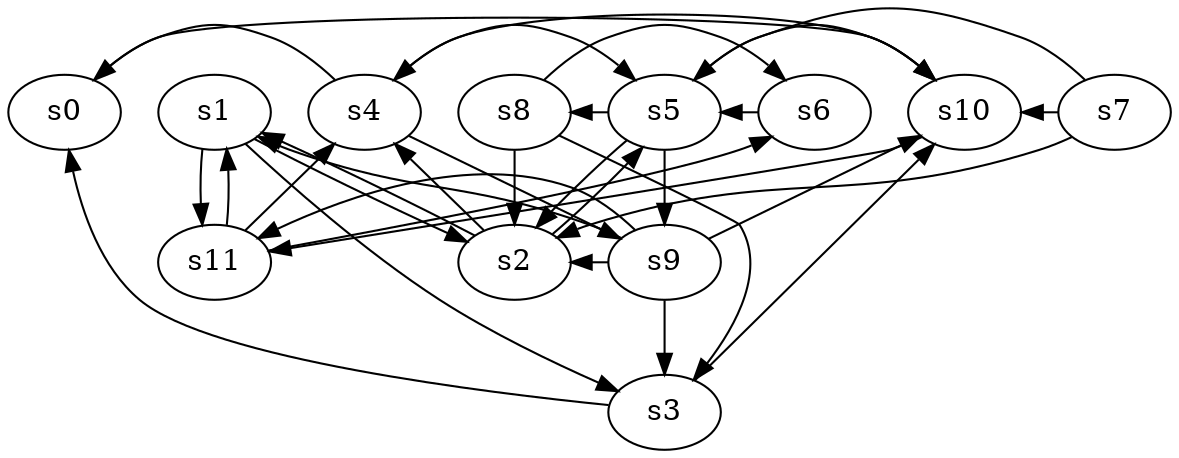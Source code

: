 digraph game_0877_complex_12 {
    s0 [name="s0", player=1];
    s1 [name="s1", player=0, target=1];
    s2 [name="s2", player=0, target=1];
    s3 [name="s3", player=0, target=1];
    s4 [name="s4", player=1];
    s5 [name="s5", player=0];
    s6 [name="s6", player=1, target=1];
    s7 [name="s7", player=1, target=1];
    s8 [name="s8", player=0];
    s9 [name="s9", player=1];
    s10 [name="s10", player=0, target=1];
    s11 [name="s11", player=0];

    s0 -> s10 [constraint="time % 2 == 1"];
    s1 -> s2 [constraint="time % 4 == 0 && time % 5 == 4"];
    s1 -> s3 [constraint="time % 5 == 1 || time % 3 == 2"];
    s1 -> s11;
    s2 -> s1 [constraint="time == 0 || time == 11 || time == 12"];
    s2 -> s4 [constraint="time % 2 == 0"];
    s2 -> s5 [constraint="time % 2 == 0 && time % 4 == 2"];
    s3 -> s0 [constraint="time % 3 == 2 && time % 5 == 2"];
    s3 -> s10 [constraint="time % 3 == 1 && time % 3 == 1"];
    s4 -> s0 [constraint="!(time % 6 == 4)"];
    s4 -> s5 [constraint="!(time % 3 == 2)"];
    s4 -> s9 [constraint="time % 2 == 0 || time % 4 == 1"];
    s5 -> s2 [constraint="time % 3 == 2 || time % 3 == 2"];
    s5 -> s8 [constraint="!(time % 5 == 4)"];
    s5 -> s9;
    s5 -> s10 [constraint="time % 2 == 0 && time % 3 == 0"];
    s6 -> s5 [constraint="time % 4 == 1 && time % 5 == 1"];
    s7 -> s2 [constraint="time % 3 == 0 && time % 3 == 2"];
    s7 -> s5 [constraint="time % 4 == 2 && time % 4 == 2"];
    s7 -> s10 [constraint="time == 15 || time == 16 || time == 17"];
    s8 -> s2;
    s8 -> s3 [constraint="time % 4 == 0 && time % 5 == 0"];
    s8 -> s6 [constraint="time % 2 == 0 && time % 4 == 2"];
    s9 -> s1 [constraint="time % 3 == 1"];
    s9 -> s2 [constraint="!(time % 6 == 4)"];
    s9 -> s3;
    s9 -> s10 [constraint="time % 7 == 4"];
    s9 -> s11 [constraint="time % 4 == 3"];
    s10 -> s4 [constraint="time % 3 == 2"];
    s10 -> s11 [constraint="time % 4 == 2 || time % 3 == 1"];
    s11 -> s1 [constraint="time % 2 == 0"];
    s11 -> s4 [constraint="time % 3 == 1 && time % 3 == 0"];
    s11 -> s6 [constraint="time % 4 == 0 || time % 4 == 0"];
}
